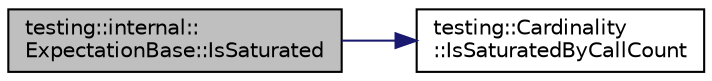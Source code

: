 digraph "testing::internal::ExpectationBase::IsSaturated"
{
  edge [fontname="Helvetica",fontsize="10",labelfontname="Helvetica",labelfontsize="10"];
  node [fontname="Helvetica",fontsize="10",shape=record];
  rankdir="LR";
  Node134 [label="testing::internal::\lExpectationBase::IsSaturated",height=0.2,width=0.4,color="black", fillcolor="grey75", style="filled", fontcolor="black"];
  Node134 -> Node135 [color="midnightblue",fontsize="10",style="solid",fontname="Helvetica"];
  Node135 [label="testing::Cardinality\l::IsSaturatedByCallCount",height=0.2,width=0.4,color="black", fillcolor="white", style="filled",URL="$d2/d1f/classtesting_1_1_cardinality.html#a57128ba46931e24a2b39af177e3346f8"];
}
